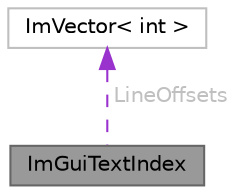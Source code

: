 digraph "ImGuiTextIndex"
{
 // LATEX_PDF_SIZE
  bgcolor="transparent";
  edge [fontname=Helvetica,fontsize=10,labelfontname=Helvetica,labelfontsize=10];
  node [fontname=Helvetica,fontsize=10,shape=box,height=0.2,width=0.4];
  Node1 [id="Node000001",label="ImGuiTextIndex",height=0.2,width=0.4,color="gray40", fillcolor="grey60", style="filled", fontcolor="black",tooltip=" "];
  Node2 -> Node1 [id="edge1_Node000001_Node000002",dir="back",color="darkorchid3",style="dashed",tooltip=" ",label=" LineOffsets",fontcolor="grey" ];
  Node2 [id="Node000002",label="ImVector\< int \>",height=0.2,width=0.4,color="grey75", fillcolor="white", style="filled",URL="$struct_im_vector.html",tooltip=" "];
}
